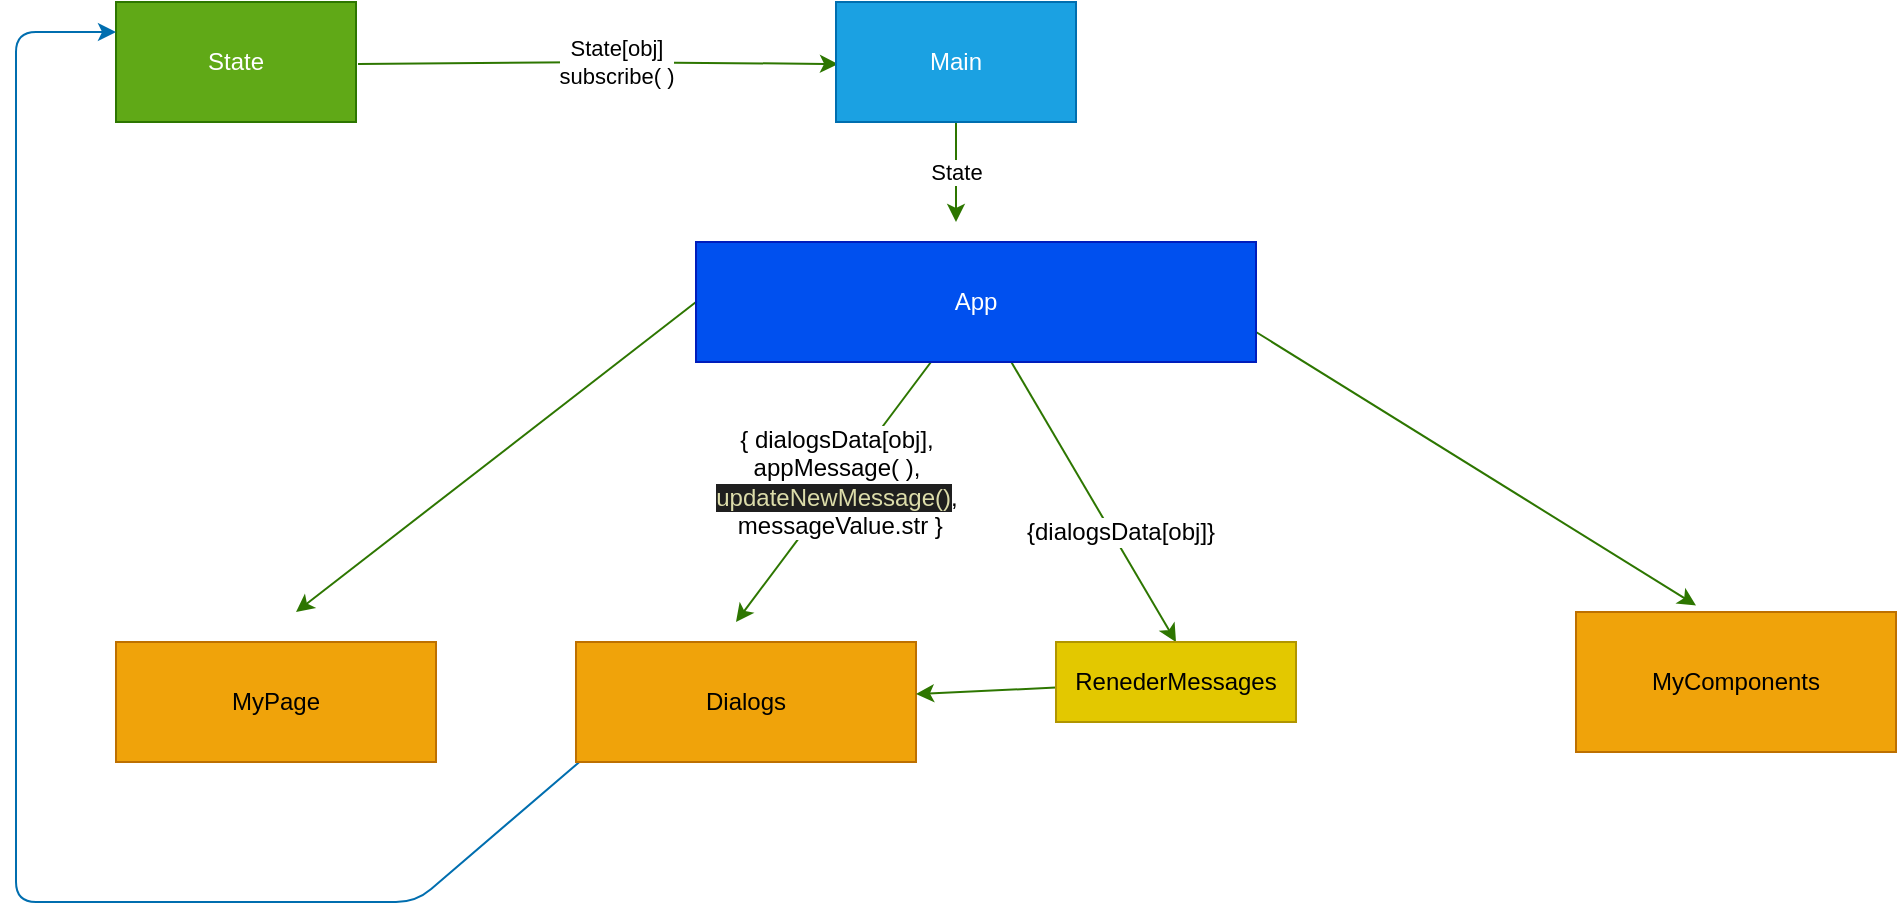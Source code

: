 <mxfile>
    <diagram id="cBAnHd3H4Ue4XTYPttxJ" name="Page-1">
        <mxGraphModel dx="570" dy="402" grid="1" gridSize="10" guides="1" tooltips="1" connect="1" arrows="1" fold="1" page="1" pageScale="1" pageWidth="1100" pageHeight="850" math="0" shadow="0">
            <root>
                <mxCell id="0"/>
                <mxCell id="1" parent="0"/>
                <mxCell id="10" value="State[obj]&lt;br&gt;subscribe( )" style="edgeStyle=none;html=1;fillColor=#60a917;strokeColor=#2D7600;" parent="1" edge="1">
                    <mxGeometry x="0.075" relative="1" as="geometry">
                        <mxPoint x="251" y="61" as="sourcePoint"/>
                        <mxPoint x="491" y="61" as="targetPoint"/>
                        <Array as="points">
                            <mxPoint x="370" y="60"/>
                        </Array>
                        <mxPoint as="offset"/>
                    </mxGeometry>
                </mxCell>
                <mxCell id="2" value="State&lt;br&gt;" style="rounded=0;whiteSpace=wrap;html=1;fillColor=#60a917;fontColor=#ffffff;strokeColor=#2D7600;" parent="1" vertex="1">
                    <mxGeometry x="130" y="30" width="120" height="60" as="geometry"/>
                </mxCell>
                <mxCell id="11" value="State" style="edgeStyle=none;html=1;fillColor=#60a917;strokeColor=#2D7600;" parent="1" source="3" edge="1">
                    <mxGeometry relative="1" as="geometry">
                        <mxPoint x="550" y="140" as="targetPoint"/>
                    </mxGeometry>
                </mxCell>
                <mxCell id="3" value="Main" style="rounded=0;whiteSpace=wrap;html=1;fillColor=#1ba1e2;fontColor=#ffffff;strokeColor=#006EAF;" parent="1" vertex="1">
                    <mxGeometry x="490" y="30" width="120" height="60" as="geometry"/>
                </mxCell>
                <mxCell id="14" value="&lt;font style=&quot;font-size: 12px;&quot;&gt;{ dialogsData[obj], &lt;br&gt;&lt;font style=&quot;font-size: 12px;&quot;&gt;appMessage&lt;/font&gt;( ),&lt;br&gt;&lt;span style=&quot;color: rgb(220, 220, 170); background-color: rgb(31, 31, 31);&quot;&gt;updateNewMessage()&lt;/span&gt;,&lt;br&gt;&amp;nbsp;messageValue.str }&lt;/font&gt;" style="edgeStyle=none;html=1;fontSize=12;fillColor=#60a917;strokeColor=#2D7600;" parent="1" source="5" edge="1">
                    <mxGeometry x="-0.059" y="-2" relative="1" as="geometry">
                        <mxPoint x="543.75" y="209" as="sourcePoint"/>
                        <mxPoint x="440" y="340" as="targetPoint"/>
                        <mxPoint as="offset"/>
                    </mxGeometry>
                </mxCell>
                <mxCell id="15" value="{dialogsData[obj]}" style="edgeStyle=none;html=1;entryX=0.5;entryY=0;entryDx=0;entryDy=0;fontSize=12;fillColor=#60a917;strokeColor=#2D7600;" parent="1" source="5" target="9" edge="1">
                    <mxGeometry x="0.246" y="4" relative="1" as="geometry">
                        <mxPoint as="offset"/>
                    </mxGeometry>
                </mxCell>
                <mxCell id="17" style="edgeStyle=none;html=1;entryX=0.375;entryY=-0.047;entryDx=0;entryDy=0;entryPerimeter=0;fontSize=12;fillColor=#60a917;strokeColor=#2D7600;exitX=1;exitY=0.75;exitDx=0;exitDy=0;" parent="1" source="5" target="8" edge="1">
                    <mxGeometry relative="1" as="geometry"/>
                </mxCell>
                <mxCell id="18" style="edgeStyle=none;html=1;entryX=0.705;entryY=-0.047;entryDx=0;entryDy=0;entryPerimeter=0;fontSize=12;fillColor=#60a917;strokeColor=#2D7600;exitX=0;exitY=0.5;exitDx=0;exitDy=0;" parent="1" edge="1" source="5">
                    <mxGeometry relative="1" as="geometry">
                        <mxPoint x="421.488" y="277.82" as="sourcePoint"/>
                        <mxPoint x="220.0" y="335.0" as="targetPoint"/>
                    </mxGeometry>
                </mxCell>
                <mxCell id="5" value="App&lt;br&gt;" style="rounded=0;whiteSpace=wrap;html=1;fillColor=#0050ef;fontColor=#ffffff;strokeColor=#001DBC;" parent="1" vertex="1">
                    <mxGeometry x="420" y="150" width="280" height="60" as="geometry"/>
                </mxCell>
                <mxCell id="6" value="MyPage&lt;br&gt;" style="rounded=0;whiteSpace=wrap;html=1;fillColor=#f0a30a;fontColor=#000000;strokeColor=#BD7000;" parent="1" vertex="1">
                    <mxGeometry x="130" y="350" width="160" height="60" as="geometry"/>
                </mxCell>
                <mxCell id="19" value="action" style="edgeStyle=none;html=1;fontSize=12;fillColor=#1ba1e2;strokeColor=#006EAF;entryX=0;entryY=0.25;entryDx=0;entryDy=0;" parent="1" source="7" target="2" edge="1">
                    <mxGeometry x="-0.894" y="-2" relative="1" as="geometry">
                        <mxPoint x="80" y="50" as="targetPoint"/>
                        <Array as="points">
                            <mxPoint x="420" y="360"/>
                            <mxPoint x="280" y="480"/>
                            <mxPoint x="80" y="480"/>
                            <mxPoint x="80" y="340"/>
                            <mxPoint x="80" y="150"/>
                            <mxPoint x="80" y="45"/>
                        </Array>
                        <mxPoint as="offset"/>
                    </mxGeometry>
                </mxCell>
                <mxCell id="7" value="Dialogs" style="rounded=0;whiteSpace=wrap;html=1;fillColor=#f0a30a;fontColor=#000000;strokeColor=#BD7000;" parent="1" vertex="1">
                    <mxGeometry x="360" y="350" width="170" height="60" as="geometry"/>
                </mxCell>
                <mxCell id="8" value="MyComponents" style="rounded=0;whiteSpace=wrap;html=1;fillColor=#f0a30a;fontColor=#000000;strokeColor=#BD7000;" parent="1" vertex="1">
                    <mxGeometry x="860" y="335" width="160" height="70" as="geometry"/>
                </mxCell>
                <mxCell id="16" style="edgeStyle=none;html=1;fontSize=12;fillColor=#60a917;strokeColor=#2D7600;" parent="1" source="9" target="7" edge="1">
                    <mxGeometry relative="1" as="geometry">
                        <mxPoint x="520" y="300" as="targetPoint"/>
                    </mxGeometry>
                </mxCell>
                <mxCell id="9" value="&lt;font style=&quot;font-size: 12px;&quot;&gt;RenederMessages&lt;/font&gt;" style="rounded=0;whiteSpace=wrap;html=1;fillColor=#e3c800;fontColor=#000000;strokeColor=#B09500;" parent="1" vertex="1">
                    <mxGeometry x="600" y="350" width="120" height="40" as="geometry"/>
                </mxCell>
            </root>
        </mxGraphModel>
    </diagram>
</mxfile>